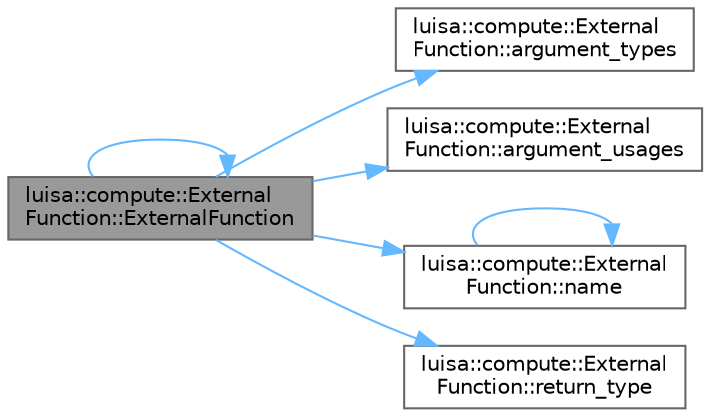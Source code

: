 digraph "luisa::compute::ExternalFunction::ExternalFunction"
{
 // LATEX_PDF_SIZE
  bgcolor="transparent";
  edge [fontname=Helvetica,fontsize=10,labelfontname=Helvetica,labelfontsize=10];
  node [fontname=Helvetica,fontsize=10,shape=box,height=0.2,width=0.4];
  rankdir="LR";
  Node1 [id="Node000001",label="luisa::compute::External\lFunction::ExternalFunction",height=0.2,width=0.4,color="gray40", fillcolor="grey60", style="filled", fontcolor="black",tooltip=" "];
  Node1 -> Node2 [id="edge1_Node000001_Node000002",color="steelblue1",style="solid",tooltip=" "];
  Node2 [id="Node000002",label="luisa::compute::External\lFunction::argument_types",height=0.2,width=0.4,color="grey40", fillcolor="white", style="filled",URL="$classluisa_1_1compute_1_1_external_function.html#a533daa34c5b4834d7c02f4458b6c9b5d",tooltip=" "];
  Node1 -> Node3 [id="edge2_Node000001_Node000003",color="steelblue1",style="solid",tooltip=" "];
  Node3 [id="Node000003",label="luisa::compute::External\lFunction::argument_usages",height=0.2,width=0.4,color="grey40", fillcolor="white", style="filled",URL="$classluisa_1_1compute_1_1_external_function.html#a43b694df8ce5c151b10aac54f2eed4e5",tooltip=" "];
  Node1 -> Node1 [id="edge3_Node000001_Node000001",color="steelblue1",style="solid",tooltip=" "];
  Node1 -> Node4 [id="edge4_Node000001_Node000004",color="steelblue1",style="solid",tooltip=" "];
  Node4 [id="Node000004",label="luisa::compute::External\lFunction::name",height=0.2,width=0.4,color="grey40", fillcolor="white", style="filled",URL="$classluisa_1_1compute_1_1_external_function.html#ad1d5dc7ddeda22708e6c4a7572e8b48f",tooltip=" "];
  Node4 -> Node4 [id="edge5_Node000004_Node000004",color="steelblue1",style="solid",tooltip=" "];
  Node1 -> Node5 [id="edge6_Node000001_Node000005",color="steelblue1",style="solid",tooltip=" "];
  Node5 [id="Node000005",label="luisa::compute::External\lFunction::return_type",height=0.2,width=0.4,color="grey40", fillcolor="white", style="filled",URL="$classluisa_1_1compute_1_1_external_function.html#a1740ad785f8af456fa60379aeffb0d12",tooltip=" "];
}
